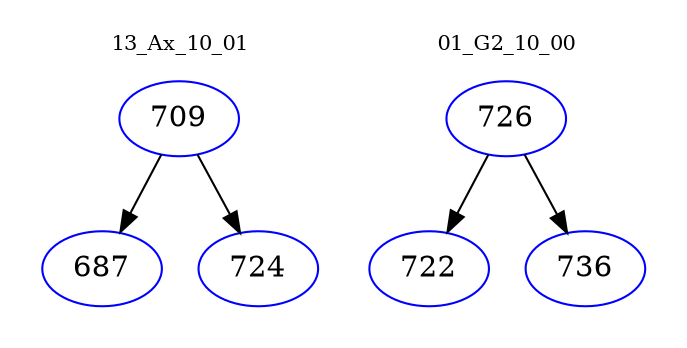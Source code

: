 digraph{
subgraph cluster_0 {
color = white
label = "13_Ax_10_01";
fontsize=10;
T0_709 [label="709", color="blue"]
T0_709 -> T0_687 [color="black"]
T0_687 [label="687", color="blue"]
T0_709 -> T0_724 [color="black"]
T0_724 [label="724", color="blue"]
}
subgraph cluster_1 {
color = white
label = "01_G2_10_00";
fontsize=10;
T1_726 [label="726", color="blue"]
T1_726 -> T1_722 [color="black"]
T1_722 [label="722", color="blue"]
T1_726 -> T1_736 [color="black"]
T1_736 [label="736", color="blue"]
}
}
